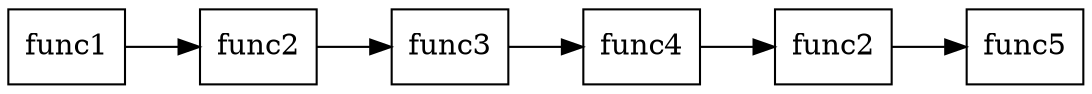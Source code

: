 digraph {
graph [
rankdir = "LR"
];
"node0" [
 label = "func1"
 shape="record"
];
"node1" [
 label = "func2"
 shape="record"
];
"node2" [
 label = "func3"
 shape="record"
];
"node3" [
 label = "func4"
 shape="record"
];
"node4" [
 label = "func2"
 shape="record"
];
"node5" [
 label = "func5"
 shape="record"
];
"node0"->"node1"->"node2"->"node3"->"node4"->"node5"
}
